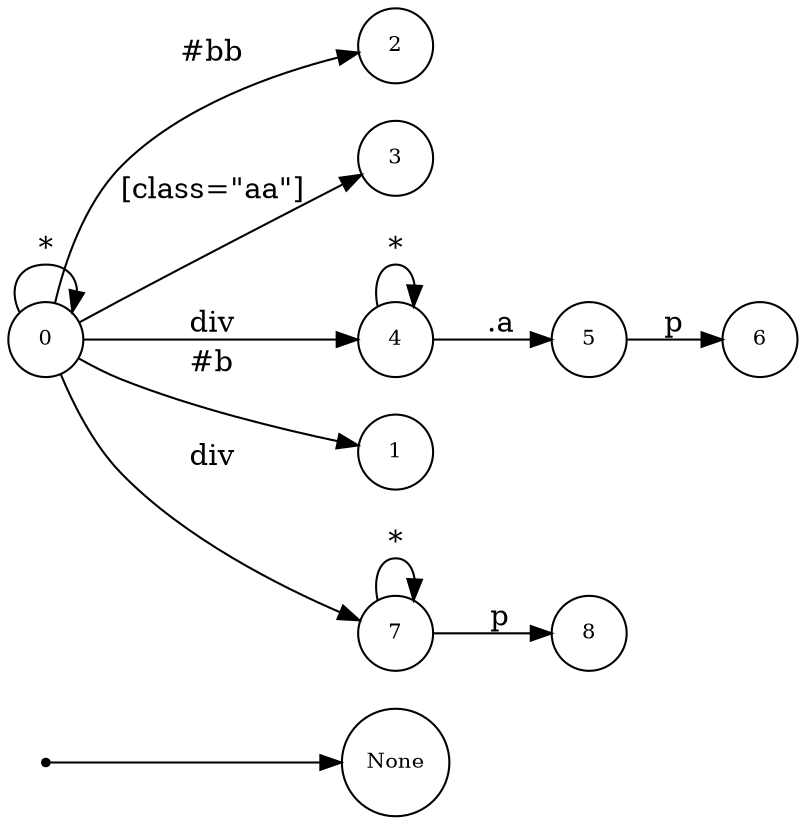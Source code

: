 digraph NFA {
  rankdir=LR;
  node [shape=circle, fontsize=10];
  __start [shape=point, label=""];
  __start -> None;
  6 [label="6"];
  2 [label="2"];
  3 [label="3"];
  4 [label="4"];
  8 [label="8"];
  1 [label="1"];
  5 [label="5"];
  7 [label="7"];
  0 [label="0"];
  { node [shape=doublecircle]; 1 2 3 6 8 }
  0 -> 0 [label="*"];
  0 -> 1 [label="#b"];
  0 -> 2 [label="#bb"];
  0 -> 3 [label="[class=\"aa\"]"];
  0 -> 4 [label="div"];
  4 -> 4 [label="*"];
  4 -> 5 [label=".a"];
  5 -> 6 [label="p"];
  0 -> 7 [label="div"];
  7 -> 7 [label="*"];
  7 -> 8 [label="p"];
}

